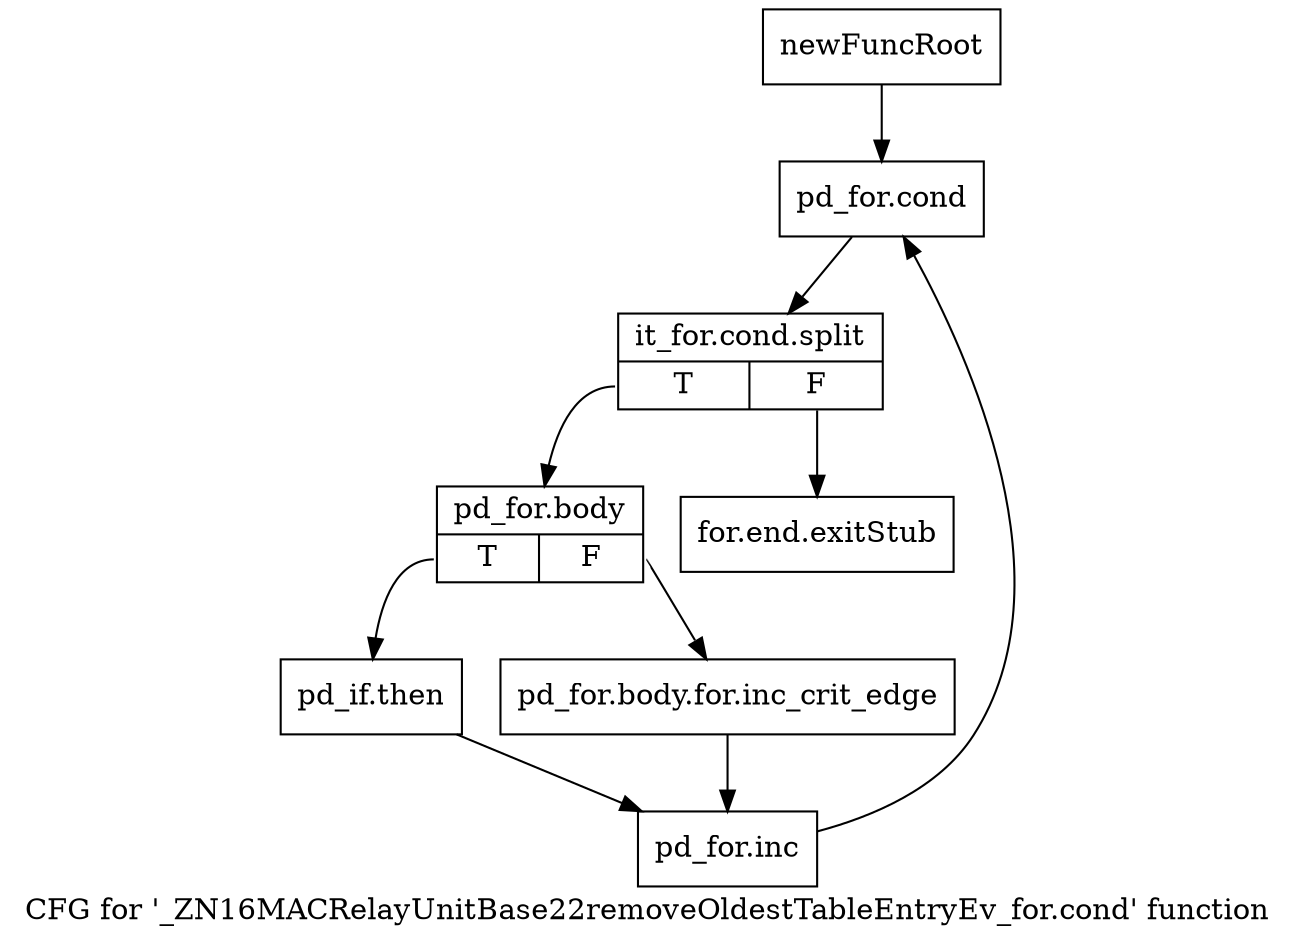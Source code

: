 digraph "CFG for '_ZN16MACRelayUnitBase22removeOldestTableEntryEv_for.cond' function" {
	label="CFG for '_ZN16MACRelayUnitBase22removeOldestTableEntryEv_for.cond' function";

	Node0x208f810 [shape=record,label="{newFuncRoot}"];
	Node0x208f810 -> Node0x208f8b0;
	Node0x208f860 [shape=record,label="{for.end.exitStub}"];
	Node0x208f8b0 [shape=record,label="{pd_for.cond}"];
	Node0x208f8b0 -> Node0x272b2a0;
	Node0x272b2a0 [shape=record,label="{it_for.cond.split|{<s0>T|<s1>F}}"];
	Node0x272b2a0:s0 -> Node0x208f900;
	Node0x272b2a0:s1 -> Node0x208f860;
	Node0x208f900 [shape=record,label="{pd_for.body|{<s0>T|<s1>F}}"];
	Node0x208f900:s0 -> Node0x208f9a0;
	Node0x208f900:s1 -> Node0x208f950;
	Node0x208f950 [shape=record,label="{pd_for.body.for.inc_crit_edge}"];
	Node0x208f950 -> Node0x208f9f0;
	Node0x208f9a0 [shape=record,label="{pd_if.then}"];
	Node0x208f9a0 -> Node0x208f9f0;
	Node0x208f9f0 [shape=record,label="{pd_for.inc}"];
	Node0x208f9f0 -> Node0x208f8b0;
}
